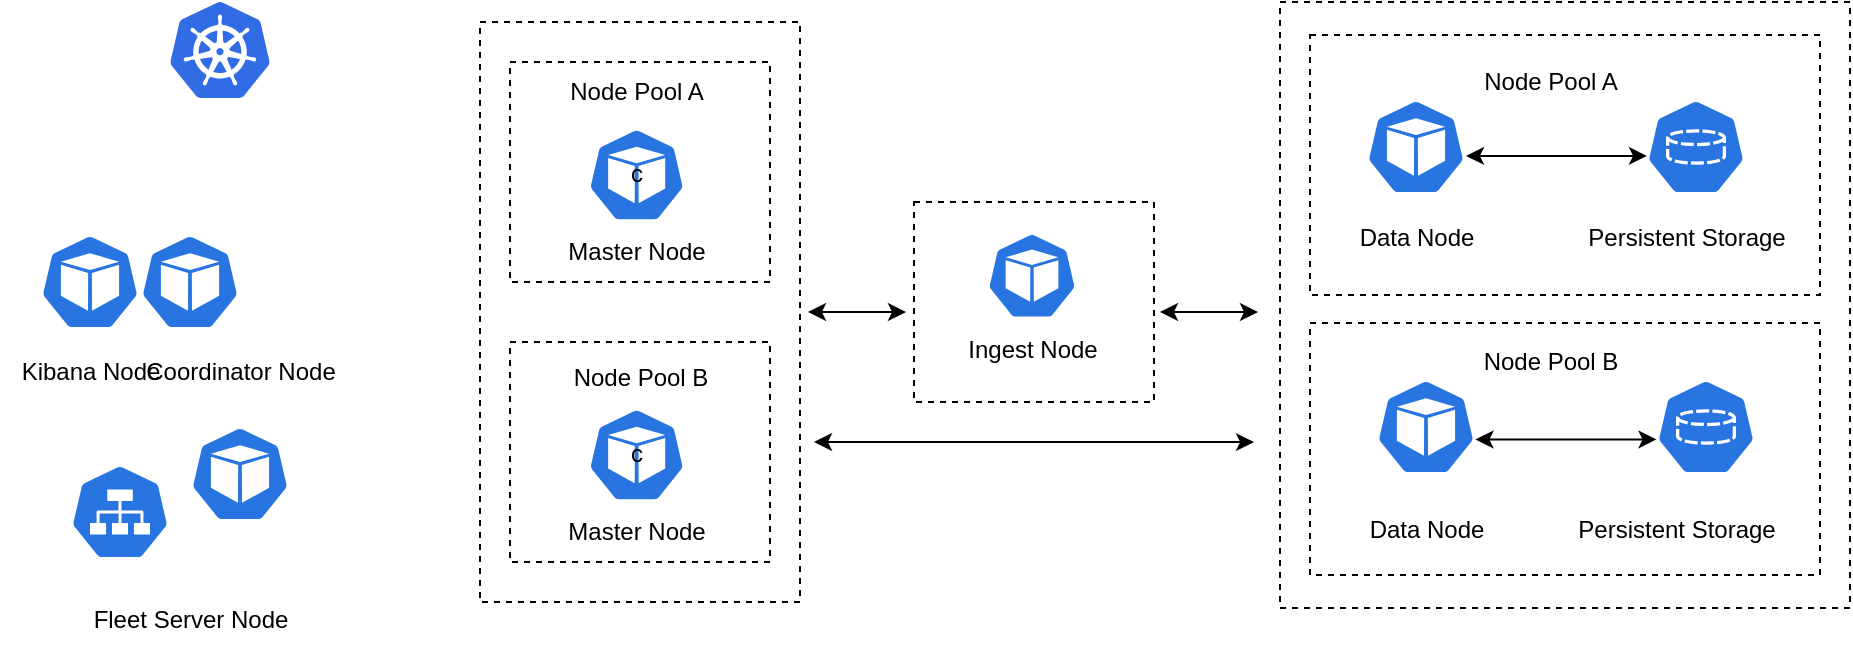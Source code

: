 <mxfile version="20.2.3" type="github">
  <diagram id="WI9T0HZ2pTsCkuznbFz-" name="Page-1">
    <mxGraphModel dx="1153" dy="608" grid="1" gridSize="10" guides="1" tooltips="1" connect="1" arrows="1" fold="1" page="1" pageScale="1" pageWidth="1169" pageHeight="827" math="0" shadow="0">
      <root>
        <mxCell id="0" />
        <mxCell id="1" parent="0" />
        <mxCell id="s90jCnnxSJwFDAYOhbZ5-3" value="" style="sketch=0;html=1;dashed=0;whitespace=wrap;fillColor=#2875E2;strokeColor=#ffffff;points=[[0.005,0.63,0],[0.1,0.2,0],[0.9,0.2,0],[0.5,0,0],[0.995,0.63,0],[0.72,0.99,0],[0.5,1,0],[0.28,0.99,0]];shape=mxgraph.kubernetes.icon;prIcon=pod" vertex="1" parent="1">
          <mxGeometry x="210" y="206" width="50" height="48" as="geometry" />
        </mxCell>
        <mxCell id="s90jCnnxSJwFDAYOhbZ5-12" value="Coordinator Node" style="text;html=1;resizable=0;autosize=1;align=center;verticalAlign=middle;points=[];fillColor=none;strokeColor=none;rounded=0;" vertex="1" parent="1">
          <mxGeometry x="200" y="260" width="120" height="30" as="geometry" />
        </mxCell>
        <mxCell id="s90jCnnxSJwFDAYOhbZ5-13" value="" style="sketch=0;html=1;dashed=0;whitespace=wrap;fillColor=#2875E2;strokeColor=#ffffff;points=[[0.005,0.63,0],[0.1,0.2,0],[0.9,0.2,0],[0.5,0,0],[0.995,0.63,0],[0.72,0.99,0],[0.5,1,0],[0.28,0.99,0]];shape=mxgraph.kubernetes.icon;prIcon=pod" vertex="1" parent="1">
          <mxGeometry x="235" y="302" width="50" height="48" as="geometry" />
        </mxCell>
        <mxCell id="s90jCnnxSJwFDAYOhbZ5-14" value="Fleet Server Node" style="text;html=1;resizable=0;autosize=1;align=center;verticalAlign=middle;points=[];fillColor=none;strokeColor=none;rounded=0;" vertex="1" parent="1">
          <mxGeometry x="175" y="384" width="120" height="30" as="geometry" />
        </mxCell>
        <mxCell id="s90jCnnxSJwFDAYOhbZ5-16" value="" style="sketch=0;aspect=fixed;html=1;points=[];align=center;image;fontSize=12;image=img/lib/mscae/Kubernetes.svg;" vertex="1" parent="1">
          <mxGeometry x="225" y="90" width="50" height="48" as="geometry" />
        </mxCell>
        <mxCell id="s90jCnnxSJwFDAYOhbZ5-17" value="" style="sketch=0;html=1;dashed=0;whitespace=wrap;fillColor=#2875E2;strokeColor=#ffffff;points=[[0.005,0.63,0],[0.1,0.2,0],[0.9,0.2,0],[0.5,0,0],[0.995,0.63,0],[0.72,0.99,0],[0.5,1,0],[0.28,0.99,0]];shape=mxgraph.kubernetes.icon;prIcon=svc" vertex="1" parent="1">
          <mxGeometry x="175" y="321" width="50" height="48" as="geometry" />
        </mxCell>
        <mxCell id="s90jCnnxSJwFDAYOhbZ5-18" value="" style="sketch=0;html=1;dashed=0;whitespace=wrap;fillColor=#2875E2;strokeColor=#ffffff;points=[[0.005,0.63,0],[0.1,0.2,0],[0.9,0.2,0],[0.5,0,0],[0.995,0.63,0],[0.72,0.99,0],[0.5,1,0],[0.28,0.99,0]];shape=mxgraph.kubernetes.icon;prIcon=pod" vertex="1" parent="1">
          <mxGeometry x="160" y="206" width="50" height="48" as="geometry" />
        </mxCell>
        <mxCell id="s90jCnnxSJwFDAYOhbZ5-19" value="Kibana Node" style="text;html=1;resizable=0;autosize=1;align=center;verticalAlign=middle;points=[];fillColor=none;strokeColor=none;rounded=0;" vertex="1" parent="1">
          <mxGeometry x="140" y="260" width="90" height="30" as="geometry" />
        </mxCell>
        <mxCell id="s90jCnnxSJwFDAYOhbZ5-57" value="" style="group" vertex="1" connectable="0" parent="1">
          <mxGeometry x="780" y="90" width="285" height="303" as="geometry" />
        </mxCell>
        <mxCell id="s90jCnnxSJwFDAYOhbZ5-50" value="" style="whiteSpace=wrap;html=1;dashed=1;" vertex="1" parent="s90jCnnxSJwFDAYOhbZ5-57">
          <mxGeometry width="285" height="303" as="geometry" />
        </mxCell>
        <mxCell id="s90jCnnxSJwFDAYOhbZ5-49" value="" style="group" vertex="1" connectable="0" parent="s90jCnnxSJwFDAYOhbZ5-57">
          <mxGeometry x="15" y="16.5" width="255" height="270" as="geometry" />
        </mxCell>
        <mxCell id="s90jCnnxSJwFDAYOhbZ5-37" value="" style="whiteSpace=wrap;html=1;dashed=1;" vertex="1" parent="s90jCnnxSJwFDAYOhbZ5-49">
          <mxGeometry y="144" width="255" height="126" as="geometry" />
        </mxCell>
        <mxCell id="s90jCnnxSJwFDAYOhbZ5-2" value="" style="sketch=0;html=1;dashed=0;whitespace=wrap;fillColor=#2875E2;strokeColor=#ffffff;points=[[0.005,0.63,0],[0.1,0.2,0],[0.9,0.2,0],[0.5,0,0],[0.995,0.63,0],[0.72,0.99,0],[0.5,1,0],[0.28,0.99,0]];shape=mxgraph.kubernetes.icon;prIcon=pod" vertex="1" parent="s90jCnnxSJwFDAYOhbZ5-49">
          <mxGeometry x="33" y="172" width="50" height="48" as="geometry" />
        </mxCell>
        <mxCell id="s90jCnnxSJwFDAYOhbZ5-9" value="Data Node" style="text;html=1;resizable=0;autosize=1;align=center;verticalAlign=middle;points=[];fillColor=none;strokeColor=none;rounded=0;" vertex="1" parent="s90jCnnxSJwFDAYOhbZ5-49">
          <mxGeometry x="18" y="232" width="80" height="30" as="geometry" />
        </mxCell>
        <mxCell id="s90jCnnxSJwFDAYOhbZ5-32" value="" style="endArrow=classic;startArrow=classic;html=1;rounded=0;entryX=0.005;entryY=0.63;entryDx=0;entryDy=0;entryPerimeter=0;exitX=0.995;exitY=0.63;exitDx=0;exitDy=0;exitPerimeter=0;" edge="1" parent="s90jCnnxSJwFDAYOhbZ5-49" target="s90jCnnxSJwFDAYOhbZ5-33">
          <mxGeometry width="50" height="50" relative="1" as="geometry">
            <mxPoint x="82.75" y="202.24" as="sourcePoint" />
            <mxPoint x="143" y="166" as="targetPoint" />
          </mxGeometry>
        </mxCell>
        <mxCell id="s90jCnnxSJwFDAYOhbZ5-33" value="" style="sketch=0;html=1;dashed=0;whitespace=wrap;fillColor=#2875E2;strokeColor=#ffffff;points=[[0.005,0.63,0],[0.1,0.2,0],[0.9,0.2,0],[0.5,0,0],[0.995,0.63,0],[0.72,0.99,0],[0.5,1,0],[0.28,0.99,0]];shape=mxgraph.kubernetes.icon;prIcon=pvc" vertex="1" parent="s90jCnnxSJwFDAYOhbZ5-49">
          <mxGeometry x="173" y="172" width="50" height="48" as="geometry" />
        </mxCell>
        <mxCell id="s90jCnnxSJwFDAYOhbZ5-35" value="Persistent Storage" style="text;html=1;resizable=0;autosize=1;align=center;verticalAlign=middle;points=[];fillColor=none;strokeColor=none;rounded=0;" vertex="1" parent="s90jCnnxSJwFDAYOhbZ5-49">
          <mxGeometry x="123" y="232" width="120" height="30" as="geometry" />
        </mxCell>
        <mxCell id="s90jCnnxSJwFDAYOhbZ5-39" value="Node Pool B" style="text;html=1;resizable=0;autosize=1;align=center;verticalAlign=middle;points=[];fillColor=none;strokeColor=none;rounded=0;dashed=1;" vertex="1" parent="s90jCnnxSJwFDAYOhbZ5-49">
          <mxGeometry x="75" y="148" width="90" height="30" as="geometry" />
        </mxCell>
        <mxCell id="s90jCnnxSJwFDAYOhbZ5-43" value="" style="whiteSpace=wrap;html=1;dashed=1;" vertex="1" parent="s90jCnnxSJwFDAYOhbZ5-49">
          <mxGeometry width="255" height="130" as="geometry" />
        </mxCell>
        <mxCell id="s90jCnnxSJwFDAYOhbZ5-44" value="" style="sketch=0;html=1;dashed=0;whitespace=wrap;fillColor=#2875E2;strokeColor=#ffffff;points=[[0.005,0.63,0],[0.1,0.2,0],[0.9,0.2,0],[0.5,0,0],[0.995,0.63,0],[0.72,0.99,0],[0.5,1,0],[0.28,0.99,0]];shape=mxgraph.kubernetes.icon;prIcon=pod" vertex="1" parent="s90jCnnxSJwFDAYOhbZ5-49">
          <mxGeometry x="28" y="32" width="50" height="48" as="geometry" />
        </mxCell>
        <mxCell id="s90jCnnxSJwFDAYOhbZ5-45" value="Node Pool A" style="text;html=1;resizable=0;autosize=1;align=center;verticalAlign=middle;points=[];fillColor=none;strokeColor=none;rounded=0;dashed=1;" vertex="1" parent="s90jCnnxSJwFDAYOhbZ5-49">
          <mxGeometry x="75" y="8" width="90" height="30" as="geometry" />
        </mxCell>
        <mxCell id="s90jCnnxSJwFDAYOhbZ5-46" value="" style="sketch=0;html=1;dashed=0;whitespace=wrap;fillColor=#2875E2;strokeColor=#ffffff;points=[[0.005,0.63,0],[0.1,0.2,0],[0.9,0.2,0],[0.5,0,0],[0.995,0.63,0],[0.72,0.99,0],[0.5,1,0],[0.28,0.99,0]];shape=mxgraph.kubernetes.icon;prIcon=pvc" vertex="1" parent="s90jCnnxSJwFDAYOhbZ5-49">
          <mxGeometry x="168" y="32" width="50" height="48" as="geometry" />
        </mxCell>
        <mxCell id="s90jCnnxSJwFDAYOhbZ5-47" value="Persistent Storage" style="text;html=1;resizable=0;autosize=1;align=center;verticalAlign=middle;points=[];fillColor=none;strokeColor=none;rounded=0;" vertex="1" parent="s90jCnnxSJwFDAYOhbZ5-49">
          <mxGeometry x="128" y="86" width="120" height="30" as="geometry" />
        </mxCell>
        <mxCell id="s90jCnnxSJwFDAYOhbZ5-48" value="Data Node" style="text;html=1;resizable=0;autosize=1;align=center;verticalAlign=middle;points=[];fillColor=none;strokeColor=none;rounded=0;" vertex="1" parent="s90jCnnxSJwFDAYOhbZ5-49">
          <mxGeometry x="13" y="86" width="80" height="30" as="geometry" />
        </mxCell>
        <mxCell id="s90jCnnxSJwFDAYOhbZ5-54" value="" style="endArrow=classic;startArrow=classic;html=1;rounded=0;entryX=0.005;entryY=0.63;entryDx=0;entryDy=0;entryPerimeter=0;exitX=0.995;exitY=0.63;exitDx=0;exitDy=0;exitPerimeter=0;" edge="1" parent="s90jCnnxSJwFDAYOhbZ5-49">
          <mxGeometry width="50" height="50" relative="1" as="geometry">
            <mxPoint x="78" y="60.44" as="sourcePoint" />
            <mxPoint x="168.5" y="60.44" as="targetPoint" />
          </mxGeometry>
        </mxCell>
        <mxCell id="s90jCnnxSJwFDAYOhbZ5-58" value="" style="group" vertex="1" connectable="0" parent="1">
          <mxGeometry x="597" y="190" width="120" height="100" as="geometry" />
        </mxCell>
        <mxCell id="s90jCnnxSJwFDAYOhbZ5-40" value="" style="rounded=0;whiteSpace=wrap;html=1;dashed=1;" vertex="1" parent="s90jCnnxSJwFDAYOhbZ5-58">
          <mxGeometry width="120" height="100" as="geometry" />
        </mxCell>
        <mxCell id="s90jCnnxSJwFDAYOhbZ5-21" value="" style="sketch=0;html=1;dashed=0;whitespace=wrap;fillColor=#2875E2;strokeColor=#ffffff;points=[[0.005,0.63,0],[0.1,0.2,0],[0.9,0.2,0],[0.5,0,0],[0.995,0.63,0],[0.72,0.99,0],[0.5,1,0],[0.28,0.99,0]];shape=mxgraph.kubernetes.icon;prIcon=pod" vertex="1" parent="s90jCnnxSJwFDAYOhbZ5-58">
          <mxGeometry x="34" y="15.111" width="50" height="43.5" as="geometry" />
        </mxCell>
        <mxCell id="s90jCnnxSJwFDAYOhbZ5-23" value="Ingest Node" style="text;html=1;resizable=0;autosize=1;align=center;verticalAlign=middle;points=[];fillColor=none;strokeColor=none;rounded=0;" vertex="1" parent="s90jCnnxSJwFDAYOhbZ5-58">
          <mxGeometry x="14" y="58.615" width="90" height="30" as="geometry" />
        </mxCell>
        <mxCell id="s90jCnnxSJwFDAYOhbZ5-60" value="" style="endArrow=classic;startArrow=classic;html=1;rounded=0;" edge="1" parent="1">
          <mxGeometry width="50" height="50" relative="1" as="geometry">
            <mxPoint x="720" y="245" as="sourcePoint" />
            <mxPoint x="769" y="245" as="targetPoint" />
          </mxGeometry>
        </mxCell>
        <mxCell id="s90jCnnxSJwFDAYOhbZ5-61" value="" style="group" vertex="1" connectable="0" parent="1">
          <mxGeometry x="380" y="100" width="160" height="290" as="geometry" />
        </mxCell>
        <mxCell id="s90jCnnxSJwFDAYOhbZ5-27" value="" style="rounded=0;whiteSpace=wrap;html=1;dashed=1;" vertex="1" parent="s90jCnnxSJwFDAYOhbZ5-61">
          <mxGeometry width="160" height="290" as="geometry" />
        </mxCell>
        <mxCell id="s90jCnnxSJwFDAYOhbZ5-63" value="" style="group" vertex="1" connectable="0" parent="s90jCnnxSJwFDAYOhbZ5-61">
          <mxGeometry x="15" y="20" width="130" height="110" as="geometry" />
        </mxCell>
        <mxCell id="s90jCnnxSJwFDAYOhbZ5-62" value="" style="whiteSpace=wrap;html=1;dashed=1;" vertex="1" parent="s90jCnnxSJwFDAYOhbZ5-63">
          <mxGeometry width="130" height="110" as="geometry" />
        </mxCell>
        <mxCell id="s90jCnnxSJwFDAYOhbZ5-1" value="c" style="sketch=0;html=1;dashed=0;whitespace=wrap;fillColor=#2875E2;strokeColor=#ffffff;points=[[0.005,0.63,0],[0.1,0.2,0],[0.9,0.2,0],[0.5,0,0],[0.995,0.63,0],[0.72,0.99,0],[0.5,1,0],[0.28,0.99,0]];shape=mxgraph.kubernetes.icon;prIcon=pod" vertex="1" parent="s90jCnnxSJwFDAYOhbZ5-63">
          <mxGeometry x="36.67" y="32.92" width="53.33" height="47.08" as="geometry" />
        </mxCell>
        <mxCell id="s90jCnnxSJwFDAYOhbZ5-8" value="Master Node" style="text;html=1;resizable=0;autosize=1;align=center;verticalAlign=middle;points=[];fillColor=none;strokeColor=none;rounded=0;" vertex="1" parent="s90jCnnxSJwFDAYOhbZ5-63">
          <mxGeometry x="18.34" y="80" width="90" height="30" as="geometry" />
        </mxCell>
        <mxCell id="s90jCnnxSJwFDAYOhbZ5-68" value="Node Pool A" style="text;html=1;resizable=0;autosize=1;align=center;verticalAlign=middle;points=[];fillColor=none;strokeColor=none;rounded=0;dashed=1;" vertex="1" parent="s90jCnnxSJwFDAYOhbZ5-63">
          <mxGeometry x="18.34" width="90" height="30" as="geometry" />
        </mxCell>
        <mxCell id="s90jCnnxSJwFDAYOhbZ5-64" value="" style="group" vertex="1" connectable="0" parent="s90jCnnxSJwFDAYOhbZ5-61">
          <mxGeometry x="15" y="160" width="130" height="110" as="geometry" />
        </mxCell>
        <mxCell id="s90jCnnxSJwFDAYOhbZ5-65" value="" style="whiteSpace=wrap;html=1;dashed=1;" vertex="1" parent="s90jCnnxSJwFDAYOhbZ5-64">
          <mxGeometry width="130" height="110" as="geometry" />
        </mxCell>
        <mxCell id="s90jCnnxSJwFDAYOhbZ5-66" value="c" style="sketch=0;html=1;dashed=0;whitespace=wrap;fillColor=#2875E2;strokeColor=#ffffff;points=[[0.005,0.63,0],[0.1,0.2,0],[0.9,0.2,0],[0.5,0,0],[0.995,0.63,0],[0.72,0.99,0],[0.5,1,0],[0.28,0.99,0]];shape=mxgraph.kubernetes.icon;prIcon=pod" vertex="1" parent="s90jCnnxSJwFDAYOhbZ5-64">
          <mxGeometry x="36.67" y="32.92" width="53.33" height="47.08" as="geometry" />
        </mxCell>
        <mxCell id="s90jCnnxSJwFDAYOhbZ5-67" value="Master Node" style="text;html=1;resizable=0;autosize=1;align=center;verticalAlign=middle;points=[];fillColor=none;strokeColor=none;rounded=0;" vertex="1" parent="s90jCnnxSJwFDAYOhbZ5-64">
          <mxGeometry x="18.34" y="80" width="90" height="30" as="geometry" />
        </mxCell>
        <mxCell id="s90jCnnxSJwFDAYOhbZ5-69" value="Node Pool B" style="text;html=1;resizable=0;autosize=1;align=center;verticalAlign=middle;points=[];fillColor=none;strokeColor=none;rounded=0;dashed=1;" vertex="1" parent="s90jCnnxSJwFDAYOhbZ5-64">
          <mxGeometry x="20" y="2.92" width="90" height="30" as="geometry" />
        </mxCell>
        <mxCell id="s90jCnnxSJwFDAYOhbZ5-70" value="" style="endArrow=classic;startArrow=classic;html=1;rounded=0;" edge="1" parent="1">
          <mxGeometry width="50" height="50" relative="1" as="geometry">
            <mxPoint x="544" y="245" as="sourcePoint" />
            <mxPoint x="593" y="245" as="targetPoint" />
          </mxGeometry>
        </mxCell>
        <mxCell id="s90jCnnxSJwFDAYOhbZ5-72" value="" style="endArrow=classic;startArrow=classic;html=1;rounded=0;exitX=0.995;exitY=0.63;exitDx=0;exitDy=0;exitPerimeter=0;" edge="1" parent="1">
          <mxGeometry width="50" height="50" relative="1" as="geometry">
            <mxPoint x="547" y="310.0" as="sourcePoint" />
            <mxPoint x="767" y="310.06" as="targetPoint" />
          </mxGeometry>
        </mxCell>
      </root>
    </mxGraphModel>
  </diagram>
</mxfile>
